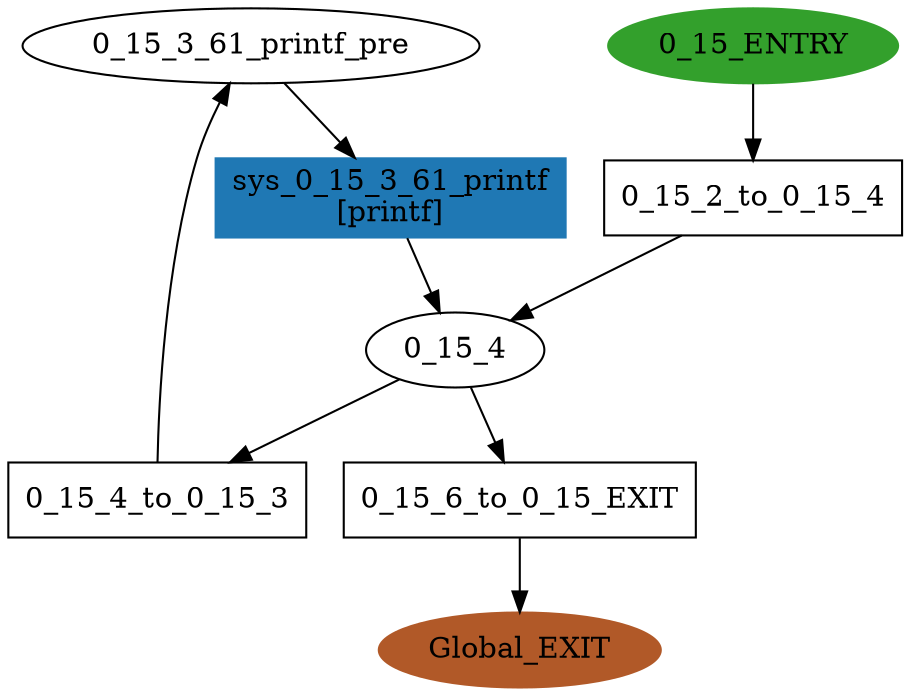 digraph model { 
compound=true; 
node  [style="filled", colorscheme="paired12"];  "0_15_3_61_printf_pre" [shape=ellipse, style=""];
  "0_15_ENTRY" [shape=ellipse, color=4, style=filled];
  "Global_EXIT" [shape=ellipse, color=12, style=filled];
  "0_15_4" [shape=ellipse, style=""];
  "0_15_2_to_0_15_4" [shape=box, style=""];
  "0_15_2_to_0_15_4" [label="0_15_2_to_0_15_4\n"];
  "0_15_6_to_0_15_EXIT" [shape=box, style=""];
  "0_15_6_to_0_15_EXIT" [label="0_15_6_to_0_15_EXIT\n"];
  "sys_0_15_3_61_printf" [shape=box, style=""];
  "sys_0_15_3_61_printf" [color=2, style=filled];
  "sys_0_15_3_61_printf" [label="sys_0_15_3_61_printf\n[printf]"];
  "0_15_4_to_0_15_3" [shape=box, style=""];
  "0_15_4_to_0_15_3" [label="0_15_4_to_0_15_3\n"];
  "0_15_4_to_0_15_3" -> "0_15_3_61_printf_pre" [label="", arrowhead="normal"];
  "0_15_6_to_0_15_EXIT" -> "Global_EXIT" [label="", arrowhead="normal"];
  "0_15_4" -> "0_15_4_to_0_15_3" [label="", arrowhead="normal"];
  "0_15_2_to_0_15_4" -> "0_15_4" [label="", arrowhead="normal"];
  "sys_0_15_3_61_printf" -> "0_15_4" [label="", arrowhead="normal"];
  "0_15_ENTRY" -> "0_15_2_to_0_15_4" [label="", arrowhead="normal"];
  "0_15_4" -> "0_15_6_to_0_15_EXIT" [label="", arrowhead="normal"];
  "0_15_3_61_printf_pre" -> "sys_0_15_3_61_printf" [label="", arrowhead="normal"];
}
